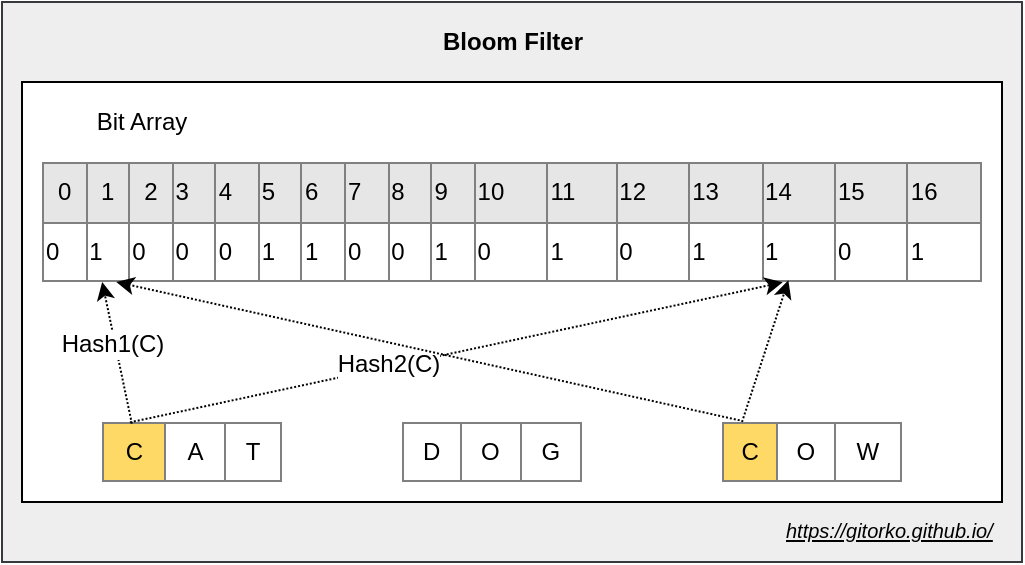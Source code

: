 <mxfile version="12.6.5" type="device"><diagram id="ZAYzfsWGS5tpU1FBguT_" name="Page-1"><mxGraphModel dx="1106" dy="852" grid="1" gridSize="10" guides="1" tooltips="1" connect="1" arrows="1" fold="1" page="1" pageScale="1" pageWidth="500" pageHeight="1200" math="0" shadow="0"><root><mxCell id="0"/><mxCell id="1" parent="0"/><mxCell id="iZKOStO-jfa1I2T1RcbT-15" value="" style="rounded=0;whiteSpace=wrap;html=1;fillColor=#eeeeee;strokeColor=#36393d;" parent="1" vertex="1"><mxGeometry x="70" y="40" width="510" height="280" as="geometry"/></mxCell><mxCell id="iZKOStO-jfa1I2T1RcbT-14" value="" style="rounded=0;whiteSpace=wrap;html=1;" parent="1" vertex="1"><mxGeometry x="80" y="80" width="490" height="210" as="geometry"/></mxCell><mxCell id="iZKOStO-jfa1I2T1RcbT-1" value="&lt;table border=&quot;1&quot; width=&quot;100%&quot; style=&quot;width: 100% ; height: 100% ; border-collapse: collapse ; background-color: rgb(230 , 230 , 230)&quot;&gt;&lt;tbody&gt;&lt;tr&gt;&lt;td align=&quot;center&quot;&gt;0&lt;/td&gt;&lt;td align=&quot;center&quot;&gt;1&lt;/td&gt;&lt;td align=&quot;center&quot;&gt;2&lt;/td&gt;&lt;td&gt;3&lt;/td&gt;&lt;td&gt;4&lt;/td&gt;&lt;td&gt;5&lt;/td&gt;&lt;td&gt;6&lt;/td&gt;&lt;td&gt;7&lt;/td&gt;&lt;td&gt;8&lt;/td&gt;&lt;td&gt;9&lt;/td&gt;&lt;td&gt;10&lt;/td&gt;&lt;td&gt;11&lt;/td&gt;&lt;td&gt;12&lt;/td&gt;&lt;td&gt;13&lt;/td&gt;&lt;td&gt;14&lt;/td&gt;&lt;td&gt;15&lt;/td&gt;&lt;td&gt;16&lt;/td&gt;&lt;/tr&gt;&lt;tr&gt;&lt;td style=&quot;background-color: rgb(255 , 255 , 255)&quot;&gt;0&lt;/td&gt;&lt;td style=&quot;background-color: rgb(255 , 255 , 255)&quot;&gt;1&lt;/td&gt;&lt;td style=&quot;background-color: rgb(255 , 255 , 255)&quot;&gt;0&lt;/td&gt;&lt;td style=&quot;background-color: rgb(255 , 255 , 255)&quot;&gt;0&lt;/td&gt;&lt;td style=&quot;background-color: rgb(255 , 255 , 255)&quot;&gt;0&lt;/td&gt;&lt;td style=&quot;background-color: rgb(255 , 255 , 255)&quot;&gt;1&lt;/td&gt;&lt;td style=&quot;background-color: rgb(255 , 255 , 255)&quot;&gt;1&lt;/td&gt;&lt;td style=&quot;background-color: rgb(255 , 255 , 255)&quot;&gt;0&lt;/td&gt;&lt;td style=&quot;background-color: rgb(255 , 255 , 255)&quot;&gt;0&lt;/td&gt;&lt;td style=&quot;background-color: rgb(255 , 255 , 255)&quot;&gt;1&lt;/td&gt;&lt;td style=&quot;background-color: rgb(255 , 255 , 255)&quot;&gt;0&lt;/td&gt;&lt;td style=&quot;background-color: rgb(255 , 255 , 255)&quot;&gt;1&lt;/td&gt;&lt;td style=&quot;background-color: rgb(255 , 255 , 255)&quot;&gt;0&lt;/td&gt;&lt;td style=&quot;background-color: rgb(255 , 255 , 255)&quot;&gt;1&lt;/td&gt;&lt;td style=&quot;background-color: rgb(255 , 255 , 255)&quot;&gt;1&lt;/td&gt;&lt;td style=&quot;background-color: rgb(255 , 255 , 255)&quot;&gt;0&lt;/td&gt;&lt;td style=&quot;background-color: rgb(255 , 255 , 255)&quot;&gt;1&lt;/td&gt;&lt;/tr&gt;&lt;/tbody&gt;&lt;/table&gt;" style="text;html=1;strokeColor=none;fillColor=none;overflow=fill;" parent="1" vertex="1"><mxGeometry x="90" y="120" width="470" height="60" as="geometry"/></mxCell><mxCell id="iZKOStO-jfa1I2T1RcbT-2" value="Bit Array" style="text;html=1;strokeColor=none;fillColor=none;align=center;verticalAlign=middle;whiteSpace=wrap;rounded=0;" parent="1" vertex="1"><mxGeometry x="100" y="90" width="80" height="20" as="geometry"/></mxCell><mxCell id="iZKOStO-jfa1I2T1RcbT-3" value="&lt;table border=&quot;1&quot; width=&quot;100%&quot; style=&quot;width: 100% ; height: 100% ; border-collapse: collapse&quot;&gt;&lt;tbody&gt;&lt;tr&gt;&lt;td align=&quot;center&quot; style=&quot;background-color: rgb(255 , 217 , 102)&quot;&gt;C&lt;/td&gt;&lt;td align=&quot;center&quot;&gt;A&lt;/td&gt;&lt;td align=&quot;center&quot;&gt;T&lt;/td&gt;&lt;/tr&gt;&lt;/tbody&gt;&lt;/table&gt;" style="text;html=1;strokeColor=none;fillColor=none;overflow=fill;" parent="1" vertex="1"><mxGeometry x="120" y="250" width="90" height="30" as="geometry"/></mxCell><mxCell id="iZKOStO-jfa1I2T1RcbT-4" value="&lt;table border=&quot;1&quot; width=&quot;100%&quot; style=&quot;width: 100% ; height: 100% ; border-collapse: collapse&quot;&gt;&lt;tbody&gt;&lt;tr&gt;&lt;td align=&quot;center&quot;&gt;D&lt;/td&gt;&lt;td align=&quot;center&quot;&gt;O&lt;/td&gt;&lt;td align=&quot;center&quot;&gt;G&lt;/td&gt;&lt;/tr&gt;&lt;/tbody&gt;&lt;/table&gt;" style="text;html=1;strokeColor=none;fillColor=none;overflow=fill;" parent="1" vertex="1"><mxGeometry x="270" y="250" width="90" height="30" as="geometry"/></mxCell><mxCell id="iZKOStO-jfa1I2T1RcbT-5" value="&lt;table border=&quot;1&quot; width=&quot;100%&quot; style=&quot;width: 100% ; height: 100% ; border-collapse: collapse&quot;&gt;&lt;tbody&gt;&lt;tr&gt;&lt;td align=&quot;center&quot; style=&quot;background-color: rgb(255 , 217 , 102)&quot;&gt;C&lt;/td&gt;&lt;td align=&quot;center&quot;&gt;O&lt;/td&gt;&lt;td align=&quot;center&quot;&gt;W&lt;/td&gt;&lt;/tr&gt;&lt;/tbody&gt;&lt;/table&gt;" style="text;html=1;strokeColor=none;fillColor=none;overflow=fill;" parent="1" vertex="1"><mxGeometry x="430" y="250" width="90" height="30" as="geometry"/></mxCell><mxCell id="iZKOStO-jfa1I2T1RcbT-6" value="" style="endArrow=classic;html=1;entryX=0.064;entryY=1;entryDx=0;entryDy=0;entryPerimeter=0;exitX=0.166;exitY=0.027;exitDx=0;exitDy=0;exitPerimeter=0;dashed=1;dashPattern=1 1;" parent="1" source="iZKOStO-jfa1I2T1RcbT-3" target="iZKOStO-jfa1I2T1RcbT-1" edge="1"><mxGeometry width="50" height="50" relative="1" as="geometry"><mxPoint x="135" y="249" as="sourcePoint"/><mxPoint x="180" y="210" as="targetPoint"/></mxGeometry></mxCell><mxCell id="iZKOStO-jfa1I2T1RcbT-9" value="Hash1(C)" style="text;html=1;align=center;verticalAlign=middle;resizable=0;points=[];labelBackgroundColor=#ffffff;" parent="iZKOStO-jfa1I2T1RcbT-6" vertex="1" connectable="0"><mxGeometry x="0.13" y="2" relative="1" as="geometry"><mxPoint as="offset"/></mxGeometry></mxCell><mxCell id="iZKOStO-jfa1I2T1RcbT-7" value="" style="endArrow=classic;html=1;entryX=0.788;entryY=1.003;entryDx=0;entryDy=0;entryPerimeter=0;exitX=0.155;exitY=0.006;exitDx=0;exitDy=0;exitPerimeter=0;dashed=1;dashPattern=1 1;" parent="1" source="iZKOStO-jfa1I2T1RcbT-3" target="iZKOStO-jfa1I2T1RcbT-1" edge="1"><mxGeometry width="50" height="50" relative="1" as="geometry"><mxPoint x="145.03" y="259.01" as="sourcePoint"/><mxPoint x="130.08" y="190" as="targetPoint"/></mxGeometry></mxCell><mxCell id="iZKOStO-jfa1I2T1RcbT-8" value="Hash2(C)" style="text;html=1;align=center;verticalAlign=middle;resizable=0;points=[];labelBackgroundColor=#ffffff;" parent="iZKOStO-jfa1I2T1RcbT-7" vertex="1" connectable="0"><mxGeometry x="-0.205" y="2" relative="1" as="geometry"><mxPoint as="offset"/></mxGeometry></mxCell><mxCell id="iZKOStO-jfa1I2T1RcbT-10" value="" style="endArrow=classic;html=1;entryX=0.079;entryY=1;entryDx=0;entryDy=0;entryPerimeter=0;exitX=0.098;exitY=-0.028;exitDx=0;exitDy=0;exitPerimeter=0;dashed=1;dashPattern=1 1;" parent="1" source="iZKOStO-jfa1I2T1RcbT-5" target="iZKOStO-jfa1I2T1RcbT-1" edge="1"><mxGeometry width="50" height="50" relative="1" as="geometry"><mxPoint x="144.94" y="260.81" as="sourcePoint"/><mxPoint x="130.08" y="190" as="targetPoint"/></mxGeometry></mxCell><mxCell id="iZKOStO-jfa1I2T1RcbT-12" value="" style="endArrow=classic;html=1;entryX=0.794;entryY=0.986;entryDx=0;entryDy=0;entryPerimeter=0;dashed=1;dashPattern=1 1;" parent="1" target="iZKOStO-jfa1I2T1RcbT-1" edge="1"><mxGeometry width="50" height="50" relative="1" as="geometry"><mxPoint x="440" y="250" as="sourcePoint"/><mxPoint x="470.36" y="190.18" as="targetPoint"/></mxGeometry></mxCell><mxCell id="iZKOStO-jfa1I2T1RcbT-16" value="Bloom Filter" style="text;html=1;strokeColor=none;fillColor=none;align=center;verticalAlign=middle;whiteSpace=wrap;rounded=0;fontStyle=1" parent="1" vertex="1"><mxGeometry x="277.5" y="50" width="95" height="20" as="geometry"/></mxCell><UserObject label="&lt;i&gt;&lt;u&gt;&lt;font style=&quot;font-size: 10px&quot;&gt;https://gitorko.github.io/&lt;/font&gt;&lt;/u&gt;&lt;/i&gt;" link="https://gitorko.github.io/" id="iZKOStO-jfa1I2T1RcbT-19"><mxCell style="text;html=1;" parent="1" vertex="1"><mxGeometry x="460" y="290" width="110" height="30" as="geometry"/></mxCell></UserObject></root></mxGraphModel></diagram></mxfile>